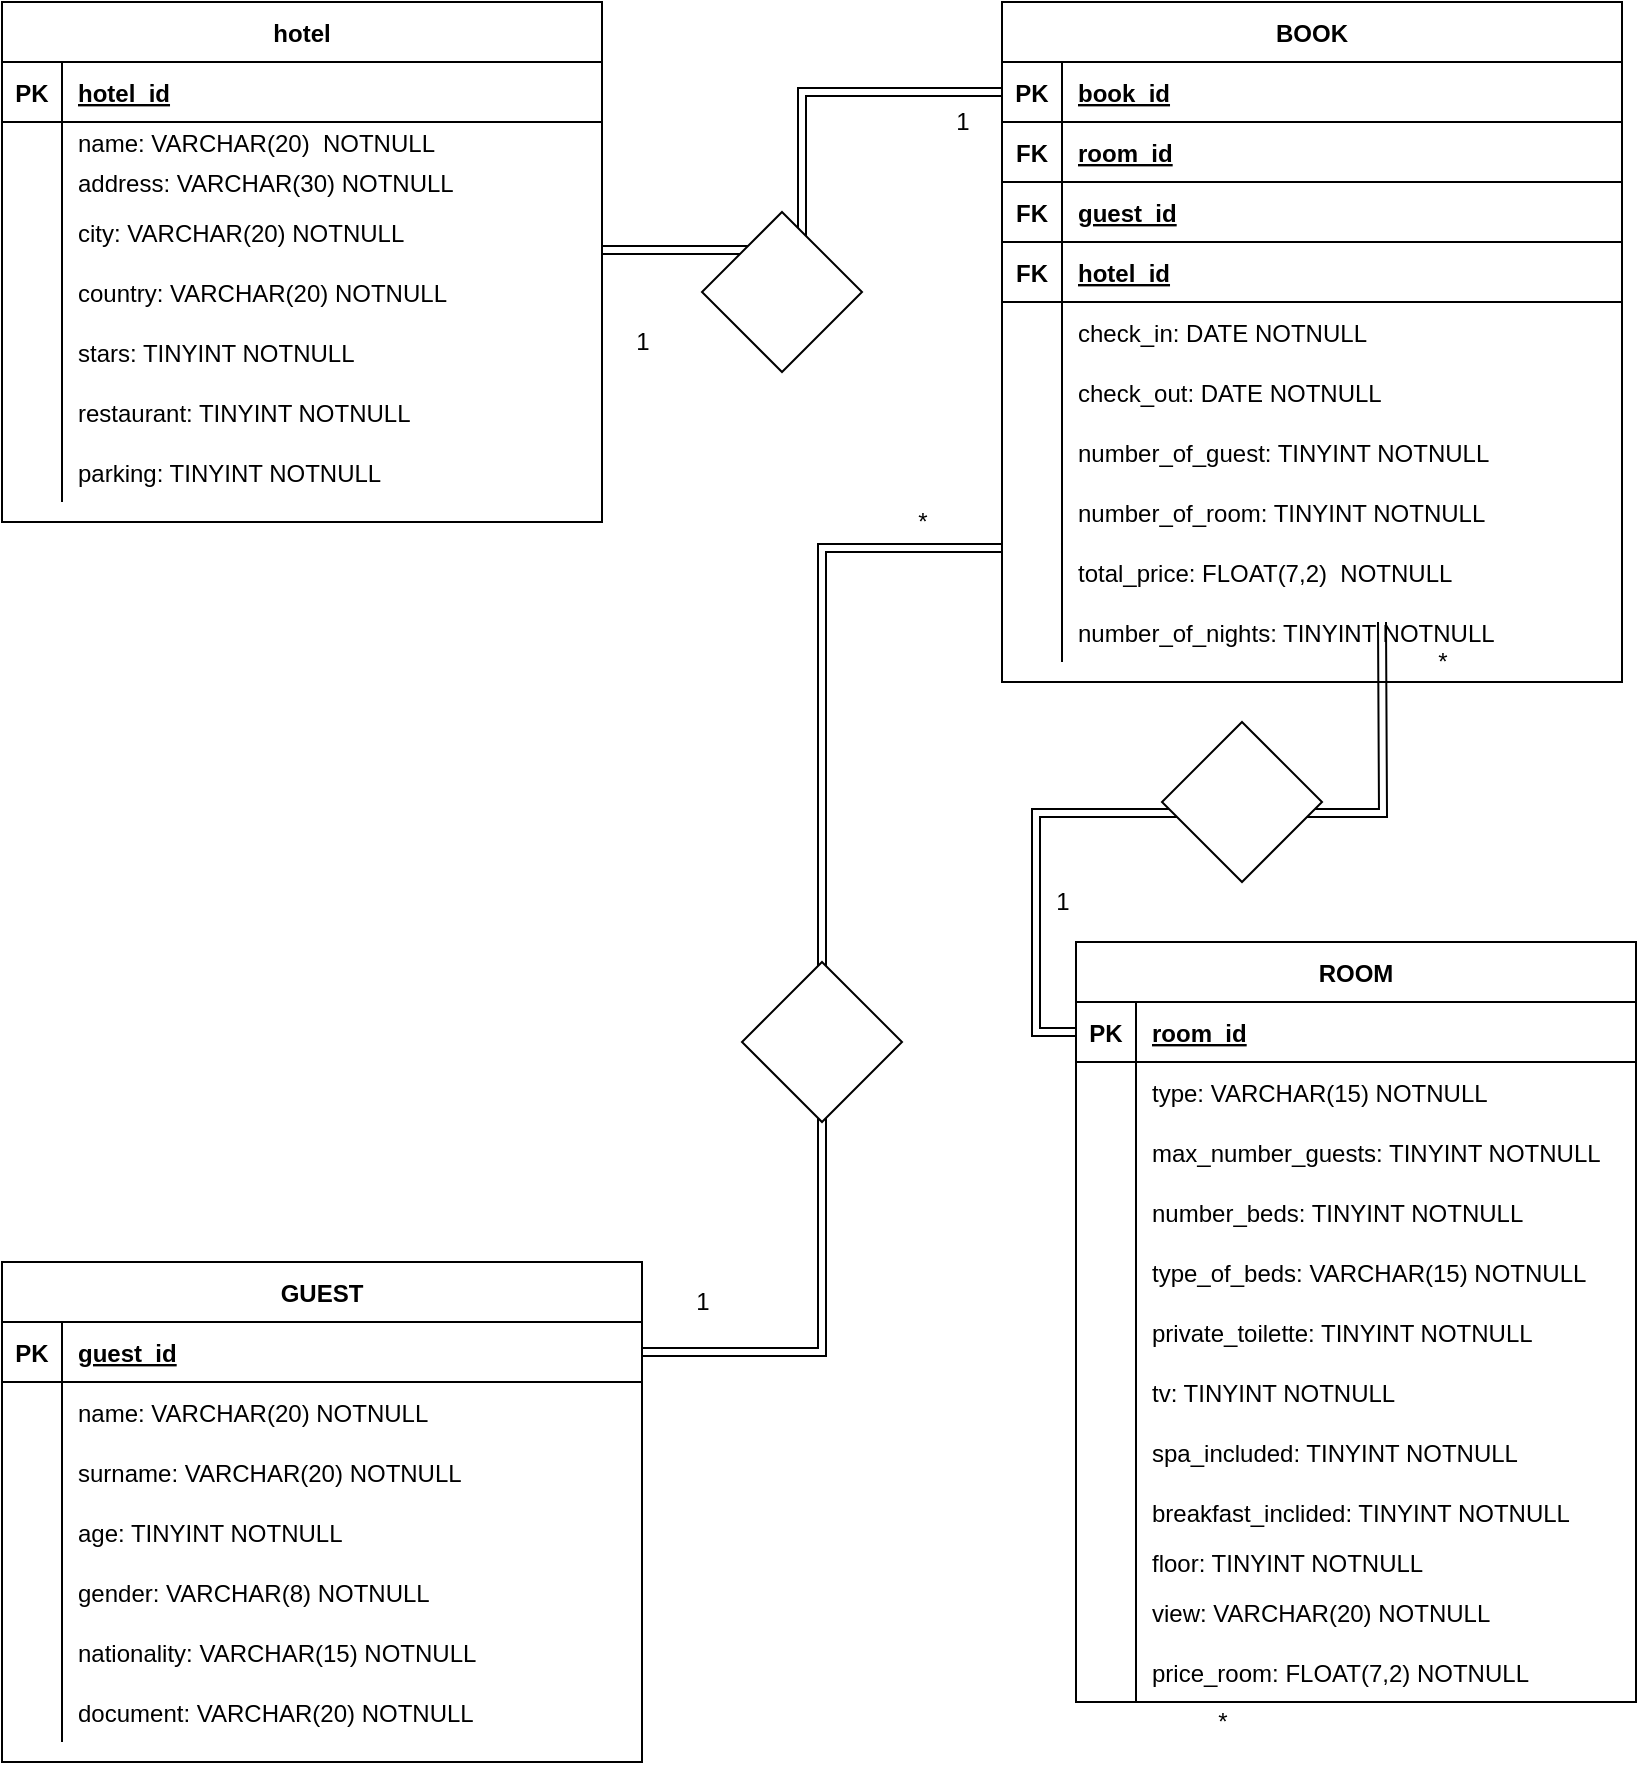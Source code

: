 <mxfile version="13.7.9" type="device"><diagram id="77kYPf1-dh3vHaGzt3vA" name="Page-1"><mxGraphModel dx="1422" dy="705" grid="1" gridSize="10" guides="1" tooltips="1" connect="1" arrows="1" fold="1" page="1" pageScale="1" pageWidth="827" pageHeight="1169" math="0" shadow="0"><root><mxCell id="0"/><mxCell id="1" parent="0"/><mxCell id="IR0iTB-kBjnXavkZwvje-1" value="hotel" style="shape=table;startSize=30;container=1;collapsible=1;childLayout=tableLayout;fixedRows=1;rowLines=0;fontStyle=1;align=center;resizeLast=1;" vertex="1" parent="1"><mxGeometry x="10" y="10" width="300" height="260" as="geometry"/></mxCell><mxCell id="IR0iTB-kBjnXavkZwvje-2" value="" style="shape=partialRectangle;collapsible=0;dropTarget=0;pointerEvents=0;fillColor=none;top=0;left=0;bottom=1;right=0;points=[[0,0.5],[1,0.5]];portConstraint=eastwest;" vertex="1" parent="IR0iTB-kBjnXavkZwvje-1"><mxGeometry y="30" width="300" height="30" as="geometry"/></mxCell><mxCell id="IR0iTB-kBjnXavkZwvje-3" value="PK" style="shape=partialRectangle;connectable=0;fillColor=none;top=0;left=0;bottom=0;right=0;fontStyle=1;overflow=hidden;" vertex="1" parent="IR0iTB-kBjnXavkZwvje-2"><mxGeometry width="30" height="30" as="geometry"/></mxCell><mxCell id="IR0iTB-kBjnXavkZwvje-4" value="hotel_id" style="shape=partialRectangle;connectable=0;fillColor=none;top=0;left=0;bottom=0;right=0;align=left;spacingLeft=6;fontStyle=5;overflow=hidden;" vertex="1" parent="IR0iTB-kBjnXavkZwvje-2"><mxGeometry x="30" width="270" height="30" as="geometry"/></mxCell><mxCell id="IR0iTB-kBjnXavkZwvje-5" value="" style="shape=partialRectangle;collapsible=0;dropTarget=0;pointerEvents=0;fillColor=none;top=0;left=0;bottom=0;right=0;points=[[0,0.5],[1,0.5]];portConstraint=eastwest;" vertex="1" parent="IR0iTB-kBjnXavkZwvje-1"><mxGeometry y="60" width="300" height="20" as="geometry"/></mxCell><mxCell id="IR0iTB-kBjnXavkZwvje-6" value="" style="shape=partialRectangle;connectable=0;fillColor=none;top=0;left=0;bottom=0;right=0;editable=1;overflow=hidden;" vertex="1" parent="IR0iTB-kBjnXavkZwvje-5"><mxGeometry width="30" height="20" as="geometry"/></mxCell><mxCell id="IR0iTB-kBjnXavkZwvje-7" value="name: VARCHAR(20)  NOTNULL" style="shape=partialRectangle;connectable=0;fillColor=none;top=0;left=0;bottom=0;right=0;align=left;spacingLeft=6;overflow=hidden;" vertex="1" parent="IR0iTB-kBjnXavkZwvje-5"><mxGeometry x="30" width="270" height="20" as="geometry"/></mxCell><mxCell id="IR0iTB-kBjnXavkZwvje-8" value="" style="shape=partialRectangle;collapsible=0;dropTarget=0;pointerEvents=0;fillColor=none;top=0;left=0;bottom=0;right=0;points=[[0,0.5],[1,0.5]];portConstraint=eastwest;" vertex="1" parent="IR0iTB-kBjnXavkZwvje-1"><mxGeometry y="80" width="300" height="20" as="geometry"/></mxCell><mxCell id="IR0iTB-kBjnXavkZwvje-9" value="" style="shape=partialRectangle;connectable=0;fillColor=none;top=0;left=0;bottom=0;right=0;editable=1;overflow=hidden;" vertex="1" parent="IR0iTB-kBjnXavkZwvje-8"><mxGeometry width="30" height="20" as="geometry"/></mxCell><mxCell id="IR0iTB-kBjnXavkZwvje-10" value="address: VARCHAR(30) NOTNULL" style="shape=partialRectangle;connectable=0;fillColor=none;top=0;left=0;bottom=0;right=0;align=left;spacingLeft=6;overflow=hidden;" vertex="1" parent="IR0iTB-kBjnXavkZwvje-8"><mxGeometry x="30" width="270" height="20" as="geometry"/></mxCell><mxCell id="IR0iTB-kBjnXavkZwvje-11" value="" style="shape=partialRectangle;collapsible=0;dropTarget=0;pointerEvents=0;fillColor=none;top=0;left=0;bottom=0;right=0;points=[[0,0.5],[1,0.5]];portConstraint=eastwest;" vertex="1" parent="IR0iTB-kBjnXavkZwvje-1"><mxGeometry y="100" width="300" height="30" as="geometry"/></mxCell><mxCell id="IR0iTB-kBjnXavkZwvje-12" value="" style="shape=partialRectangle;connectable=0;fillColor=none;top=0;left=0;bottom=0;right=0;editable=1;overflow=hidden;" vertex="1" parent="IR0iTB-kBjnXavkZwvje-11"><mxGeometry width="30" height="30" as="geometry"/></mxCell><mxCell id="IR0iTB-kBjnXavkZwvje-13" value="city: VARCHAR(20) NOTNULL" style="shape=partialRectangle;connectable=0;fillColor=none;top=0;left=0;bottom=0;right=0;align=left;spacingLeft=6;overflow=hidden;" vertex="1" parent="IR0iTB-kBjnXavkZwvje-11"><mxGeometry x="30" width="270" height="30" as="geometry"/></mxCell><mxCell id="IR0iTB-kBjnXavkZwvje-14" value="" style="shape=partialRectangle;collapsible=0;dropTarget=0;pointerEvents=0;fillColor=none;top=0;left=0;bottom=0;right=0;points=[[0,0.5],[1,0.5]];portConstraint=eastwest;" vertex="1" parent="IR0iTB-kBjnXavkZwvje-1"><mxGeometry y="130" width="300" height="30" as="geometry"/></mxCell><mxCell id="IR0iTB-kBjnXavkZwvje-15" value="" style="shape=partialRectangle;connectable=0;fillColor=none;top=0;left=0;bottom=0;right=0;editable=1;overflow=hidden;" vertex="1" parent="IR0iTB-kBjnXavkZwvje-14"><mxGeometry width="30" height="30" as="geometry"/></mxCell><mxCell id="IR0iTB-kBjnXavkZwvje-16" value="country: VARCHAR(20) NOTNULL" style="shape=partialRectangle;connectable=0;fillColor=none;top=0;left=0;bottom=0;right=0;align=left;spacingLeft=6;overflow=hidden;" vertex="1" parent="IR0iTB-kBjnXavkZwvje-14"><mxGeometry x="30" width="270" height="30" as="geometry"/></mxCell><mxCell id="IR0iTB-kBjnXavkZwvje-20" value="" style="shape=partialRectangle;collapsible=0;dropTarget=0;pointerEvents=0;fillColor=none;top=0;left=0;bottom=0;right=0;points=[[0,0.5],[1,0.5]];portConstraint=eastwest;" vertex="1" parent="IR0iTB-kBjnXavkZwvje-1"><mxGeometry y="160" width="300" height="30" as="geometry"/></mxCell><mxCell id="IR0iTB-kBjnXavkZwvje-21" value="" style="shape=partialRectangle;connectable=0;fillColor=none;top=0;left=0;bottom=0;right=0;editable=1;overflow=hidden;" vertex="1" parent="IR0iTB-kBjnXavkZwvje-20"><mxGeometry width="30" height="30" as="geometry"/></mxCell><mxCell id="IR0iTB-kBjnXavkZwvje-22" value="stars: TINYINT NOTNULL" style="shape=partialRectangle;connectable=0;fillColor=none;top=0;left=0;bottom=0;right=0;align=left;spacingLeft=6;overflow=hidden;" vertex="1" parent="IR0iTB-kBjnXavkZwvje-20"><mxGeometry x="30" width="270" height="30" as="geometry"/></mxCell><mxCell id="IR0iTB-kBjnXavkZwvje-101" value="" style="shape=partialRectangle;collapsible=0;dropTarget=0;pointerEvents=0;fillColor=none;top=0;left=0;bottom=0;right=0;points=[[0,0.5],[1,0.5]];portConstraint=eastwest;" vertex="1" parent="IR0iTB-kBjnXavkZwvje-1"><mxGeometry y="190" width="300" height="30" as="geometry"/></mxCell><mxCell id="IR0iTB-kBjnXavkZwvje-102" value="" style="shape=partialRectangle;connectable=0;fillColor=none;top=0;left=0;bottom=0;right=0;editable=1;overflow=hidden;" vertex="1" parent="IR0iTB-kBjnXavkZwvje-101"><mxGeometry width="30" height="30" as="geometry"/></mxCell><mxCell id="IR0iTB-kBjnXavkZwvje-103" value="restaurant: TINYINT NOTNULL" style="shape=partialRectangle;connectable=0;fillColor=none;top=0;left=0;bottom=0;right=0;align=left;spacingLeft=6;overflow=hidden;" vertex="1" parent="IR0iTB-kBjnXavkZwvje-101"><mxGeometry x="30" width="270" height="30" as="geometry"/></mxCell><mxCell id="IR0iTB-kBjnXavkZwvje-104" value="" style="shape=partialRectangle;collapsible=0;dropTarget=0;pointerEvents=0;fillColor=none;top=0;left=0;bottom=0;right=0;points=[[0,0.5],[1,0.5]];portConstraint=eastwest;" vertex="1" parent="IR0iTB-kBjnXavkZwvje-1"><mxGeometry y="220" width="300" height="30" as="geometry"/></mxCell><mxCell id="IR0iTB-kBjnXavkZwvje-105" value="" style="shape=partialRectangle;connectable=0;fillColor=none;top=0;left=0;bottom=0;right=0;editable=1;overflow=hidden;" vertex="1" parent="IR0iTB-kBjnXavkZwvje-104"><mxGeometry width="30" height="30" as="geometry"/></mxCell><mxCell id="IR0iTB-kBjnXavkZwvje-106" value="parking: TINYINT NOTNULL" style="shape=partialRectangle;connectable=0;fillColor=none;top=0;left=0;bottom=0;right=0;align=left;spacingLeft=6;overflow=hidden;" vertex="1" parent="IR0iTB-kBjnXavkZwvje-104"><mxGeometry x="30" width="270" height="30" as="geometry"/></mxCell><mxCell id="IR0iTB-kBjnXavkZwvje-23" value="BOOK" style="shape=table;startSize=30;container=1;collapsible=1;childLayout=tableLayout;fixedRows=1;rowLines=0;fontStyle=1;align=center;resizeLast=1;" vertex="1" parent="1"><mxGeometry x="510" y="10" width="310" height="340" as="geometry"/></mxCell><mxCell id="IR0iTB-kBjnXavkZwvje-24" value="" style="shape=partialRectangle;collapsible=0;dropTarget=0;pointerEvents=0;fillColor=none;top=0;left=0;bottom=1;right=0;points=[[0,0.5],[1,0.5]];portConstraint=eastwest;" vertex="1" parent="IR0iTB-kBjnXavkZwvje-23"><mxGeometry y="30" width="310" height="30" as="geometry"/></mxCell><mxCell id="IR0iTB-kBjnXavkZwvje-25" value="PK" style="shape=partialRectangle;connectable=0;fillColor=none;top=0;left=0;bottom=0;right=0;fontStyle=1;overflow=hidden;" vertex="1" parent="IR0iTB-kBjnXavkZwvje-24"><mxGeometry width="30" height="30" as="geometry"/></mxCell><mxCell id="IR0iTB-kBjnXavkZwvje-26" value="book_id" style="shape=partialRectangle;connectable=0;fillColor=none;top=0;left=0;bottom=0;right=0;align=left;spacingLeft=6;fontStyle=5;overflow=hidden;" vertex="1" parent="IR0iTB-kBjnXavkZwvje-24"><mxGeometry x="30" width="280" height="30" as="geometry"/></mxCell><mxCell id="IR0iTB-kBjnXavkZwvje-206" value="" style="shape=partialRectangle;collapsible=0;dropTarget=0;pointerEvents=0;fillColor=none;top=0;left=0;bottom=1;right=0;points=[[0,0.5],[1,0.5]];portConstraint=eastwest;" vertex="1" parent="IR0iTB-kBjnXavkZwvje-23"><mxGeometry y="60" width="310" height="30" as="geometry"/></mxCell><mxCell id="IR0iTB-kBjnXavkZwvje-207" value="FK" style="shape=partialRectangle;connectable=0;fillColor=none;top=0;left=0;bottom=0;right=0;fontStyle=1;overflow=hidden;" vertex="1" parent="IR0iTB-kBjnXavkZwvje-206"><mxGeometry width="30" height="30" as="geometry"/></mxCell><mxCell id="IR0iTB-kBjnXavkZwvje-208" value="room_id" style="shape=partialRectangle;connectable=0;fillColor=none;top=0;left=0;bottom=0;right=0;align=left;spacingLeft=6;fontStyle=5;overflow=hidden;" vertex="1" parent="IR0iTB-kBjnXavkZwvje-206"><mxGeometry x="30" width="280" height="30" as="geometry"/></mxCell><mxCell id="IR0iTB-kBjnXavkZwvje-215" value="" style="shape=partialRectangle;collapsible=0;dropTarget=0;pointerEvents=0;fillColor=none;top=0;left=0;bottom=1;right=0;points=[[0,0.5],[1,0.5]];portConstraint=eastwest;" vertex="1" parent="IR0iTB-kBjnXavkZwvje-23"><mxGeometry y="90" width="310" height="30" as="geometry"/></mxCell><mxCell id="IR0iTB-kBjnXavkZwvje-216" value="FK" style="shape=partialRectangle;connectable=0;fillColor=none;top=0;left=0;bottom=0;right=0;fontStyle=1;overflow=hidden;" vertex="1" parent="IR0iTB-kBjnXavkZwvje-215"><mxGeometry width="30" height="30" as="geometry"/></mxCell><mxCell id="IR0iTB-kBjnXavkZwvje-217" value="guest_id" style="shape=partialRectangle;connectable=0;fillColor=none;top=0;left=0;bottom=0;right=0;align=left;spacingLeft=6;fontStyle=5;overflow=hidden;" vertex="1" parent="IR0iTB-kBjnXavkZwvje-215"><mxGeometry x="30" width="280" height="30" as="geometry"/></mxCell><mxCell id="IR0iTB-kBjnXavkZwvje-278" value="" style="shape=partialRectangle;collapsible=0;dropTarget=0;pointerEvents=0;fillColor=none;top=0;left=0;bottom=1;right=0;points=[[0,0.5],[1,0.5]];portConstraint=eastwest;" vertex="1" parent="IR0iTB-kBjnXavkZwvje-23"><mxGeometry y="120" width="310" height="30" as="geometry"/></mxCell><mxCell id="IR0iTB-kBjnXavkZwvje-279" value="FK" style="shape=partialRectangle;connectable=0;fillColor=none;top=0;left=0;bottom=0;right=0;fontStyle=1;overflow=hidden;" vertex="1" parent="IR0iTB-kBjnXavkZwvje-278"><mxGeometry width="30" height="30" as="geometry"/></mxCell><mxCell id="IR0iTB-kBjnXavkZwvje-280" value="hotel_id" style="shape=partialRectangle;connectable=0;fillColor=none;top=0;left=0;bottom=0;right=0;align=left;spacingLeft=6;fontStyle=5;overflow=hidden;" vertex="1" parent="IR0iTB-kBjnXavkZwvje-278"><mxGeometry x="30" width="280" height="30" as="geometry"/></mxCell><mxCell id="IR0iTB-kBjnXavkZwvje-27" value="" style="shape=partialRectangle;collapsible=0;dropTarget=0;pointerEvents=0;fillColor=none;top=0;left=0;bottom=0;right=0;points=[[0,0.5],[1,0.5]];portConstraint=eastwest;" vertex="1" parent="IR0iTB-kBjnXavkZwvje-23"><mxGeometry y="150" width="310" height="30" as="geometry"/></mxCell><mxCell id="IR0iTB-kBjnXavkZwvje-28" value="" style="shape=partialRectangle;connectable=0;fillColor=none;top=0;left=0;bottom=0;right=0;editable=1;overflow=hidden;" vertex="1" parent="IR0iTB-kBjnXavkZwvje-27"><mxGeometry width="30" height="30" as="geometry"/></mxCell><mxCell id="IR0iTB-kBjnXavkZwvje-29" value="check_in: DATE NOTNULL" style="shape=partialRectangle;connectable=0;fillColor=none;top=0;left=0;bottom=0;right=0;align=left;spacingLeft=6;overflow=hidden;" vertex="1" parent="IR0iTB-kBjnXavkZwvje-27"><mxGeometry x="30" width="280" height="30" as="geometry"/></mxCell><mxCell id="IR0iTB-kBjnXavkZwvje-30" value="" style="shape=partialRectangle;collapsible=0;dropTarget=0;pointerEvents=0;fillColor=none;top=0;left=0;bottom=0;right=0;points=[[0,0.5],[1,0.5]];portConstraint=eastwest;" vertex="1" parent="IR0iTB-kBjnXavkZwvje-23"><mxGeometry y="180" width="310" height="30" as="geometry"/></mxCell><mxCell id="IR0iTB-kBjnXavkZwvje-31" value="" style="shape=partialRectangle;connectable=0;fillColor=none;top=0;left=0;bottom=0;right=0;editable=1;overflow=hidden;" vertex="1" parent="IR0iTB-kBjnXavkZwvje-30"><mxGeometry width="30" height="30" as="geometry"/></mxCell><mxCell id="IR0iTB-kBjnXavkZwvje-32" value="check_out: DATE NOTNULL" style="shape=partialRectangle;connectable=0;fillColor=none;top=0;left=0;bottom=0;right=0;align=left;spacingLeft=6;overflow=hidden;" vertex="1" parent="IR0iTB-kBjnXavkZwvje-30"><mxGeometry x="30" width="280" height="30" as="geometry"/></mxCell><mxCell id="IR0iTB-kBjnXavkZwvje-33" value="" style="shape=partialRectangle;collapsible=0;dropTarget=0;pointerEvents=0;fillColor=none;top=0;left=0;bottom=0;right=0;points=[[0,0.5],[1,0.5]];portConstraint=eastwest;" vertex="1" parent="IR0iTB-kBjnXavkZwvje-23"><mxGeometry y="210" width="310" height="30" as="geometry"/></mxCell><mxCell id="IR0iTB-kBjnXavkZwvje-34" value="" style="shape=partialRectangle;connectable=0;fillColor=none;top=0;left=0;bottom=0;right=0;editable=1;overflow=hidden;" vertex="1" parent="IR0iTB-kBjnXavkZwvje-33"><mxGeometry width="30" height="30" as="geometry"/></mxCell><mxCell id="IR0iTB-kBjnXavkZwvje-35" value="number_of_guest: TINYINT NOTNULL" style="shape=partialRectangle;connectable=0;fillColor=none;top=0;left=0;bottom=0;right=0;align=left;spacingLeft=6;overflow=hidden;" vertex="1" parent="IR0iTB-kBjnXavkZwvje-33"><mxGeometry x="30" width="280" height="30" as="geometry"/></mxCell><mxCell id="IR0iTB-kBjnXavkZwvje-58" value="" style="shape=partialRectangle;collapsible=0;dropTarget=0;pointerEvents=0;fillColor=none;top=0;left=0;bottom=0;right=0;points=[[0,0.5],[1,0.5]];portConstraint=eastwest;" vertex="1" parent="IR0iTB-kBjnXavkZwvje-23"><mxGeometry y="240" width="310" height="30" as="geometry"/></mxCell><mxCell id="IR0iTB-kBjnXavkZwvje-59" value="" style="shape=partialRectangle;connectable=0;fillColor=none;top=0;left=0;bottom=0;right=0;editable=1;overflow=hidden;" vertex="1" parent="IR0iTB-kBjnXavkZwvje-58"><mxGeometry width="30" height="30" as="geometry"/></mxCell><mxCell id="IR0iTB-kBjnXavkZwvje-60" value="number_of_room: TINYINT NOTNULL" style="shape=partialRectangle;connectable=0;fillColor=none;top=0;left=0;bottom=0;right=0;align=left;spacingLeft=6;overflow=hidden;" vertex="1" parent="IR0iTB-kBjnXavkZwvje-58"><mxGeometry x="30" width="280" height="30" as="geometry"/></mxCell><mxCell id="IR0iTB-kBjnXavkZwvje-61" value="" style="shape=partialRectangle;collapsible=0;dropTarget=0;pointerEvents=0;fillColor=none;top=0;left=0;bottom=0;right=0;points=[[0,0.5],[1,0.5]];portConstraint=eastwest;" vertex="1" parent="IR0iTB-kBjnXavkZwvje-23"><mxGeometry y="270" width="310" height="30" as="geometry"/></mxCell><mxCell id="IR0iTB-kBjnXavkZwvje-62" value="" style="shape=partialRectangle;connectable=0;fillColor=none;top=0;left=0;bottom=0;right=0;editable=1;overflow=hidden;" vertex="1" parent="IR0iTB-kBjnXavkZwvje-61"><mxGeometry width="30" height="30" as="geometry"/></mxCell><mxCell id="IR0iTB-kBjnXavkZwvje-63" value="total_price: FLOAT(7,2)  NOTNULL" style="shape=partialRectangle;connectable=0;fillColor=none;top=0;left=0;bottom=0;right=0;align=left;spacingLeft=6;overflow=hidden;" vertex="1" parent="IR0iTB-kBjnXavkZwvje-61"><mxGeometry x="30" width="280" height="30" as="geometry"/></mxCell><mxCell id="IR0iTB-kBjnXavkZwvje-64" value="" style="shape=partialRectangle;collapsible=0;dropTarget=0;pointerEvents=0;fillColor=none;top=0;left=0;bottom=0;right=0;points=[[0,0.5],[1,0.5]];portConstraint=eastwest;" vertex="1" parent="IR0iTB-kBjnXavkZwvje-23"><mxGeometry y="300" width="310" height="30" as="geometry"/></mxCell><mxCell id="IR0iTB-kBjnXavkZwvje-65" value="" style="shape=partialRectangle;connectable=0;fillColor=none;top=0;left=0;bottom=0;right=0;editable=1;overflow=hidden;" vertex="1" parent="IR0iTB-kBjnXavkZwvje-64"><mxGeometry width="30" height="30" as="geometry"/></mxCell><mxCell id="IR0iTB-kBjnXavkZwvje-66" value="number_of_nights: TINYINT NOTNULL" style="shape=partialRectangle;connectable=0;fillColor=none;top=0;left=0;bottom=0;right=0;align=left;spacingLeft=6;overflow=hidden;" vertex="1" parent="IR0iTB-kBjnXavkZwvje-64"><mxGeometry x="30" width="280" height="30" as="geometry"/></mxCell><mxCell id="IR0iTB-kBjnXavkZwvje-214" value="*" style="text;html=1;align=center;verticalAlign=middle;resizable=0;points=[];autosize=1;" vertex="1" parent="1"><mxGeometry x="610" y="860" width="20" height="20" as="geometry"/></mxCell><mxCell id="IR0iTB-kBjnXavkZwvje-67" value="ROOM" style="shape=table;startSize=30;container=1;collapsible=1;childLayout=tableLayout;fixedRows=1;rowLines=0;fontStyle=1;align=center;resizeLast=1;" vertex="1" parent="1"><mxGeometry x="547" y="480" width="280" height="380" as="geometry"/></mxCell><mxCell id="IR0iTB-kBjnXavkZwvje-68" value="" style="shape=partialRectangle;collapsible=0;dropTarget=0;pointerEvents=0;fillColor=none;top=0;left=0;bottom=1;right=0;points=[[0,0.5],[1,0.5]];portConstraint=eastwest;" vertex="1" parent="IR0iTB-kBjnXavkZwvje-67"><mxGeometry y="30" width="280" height="30" as="geometry"/></mxCell><mxCell id="IR0iTB-kBjnXavkZwvje-69" value="PK" style="shape=partialRectangle;connectable=0;fillColor=none;top=0;left=0;bottom=0;right=0;fontStyle=1;overflow=hidden;" vertex="1" parent="IR0iTB-kBjnXavkZwvje-68"><mxGeometry width="30" height="30" as="geometry"/></mxCell><mxCell id="IR0iTB-kBjnXavkZwvje-70" value="room_id" style="shape=partialRectangle;connectable=0;fillColor=none;top=0;left=0;bottom=0;right=0;align=left;spacingLeft=6;fontStyle=5;overflow=hidden;" vertex="1" parent="IR0iTB-kBjnXavkZwvje-68"><mxGeometry x="30" width="250" height="30" as="geometry"/></mxCell><mxCell id="IR0iTB-kBjnXavkZwvje-71" value="" style="shape=partialRectangle;collapsible=0;dropTarget=0;pointerEvents=0;fillColor=none;top=0;left=0;bottom=0;right=0;points=[[0,0.5],[1,0.5]];portConstraint=eastwest;" vertex="1" parent="IR0iTB-kBjnXavkZwvje-67"><mxGeometry y="60" width="280" height="30" as="geometry"/></mxCell><mxCell id="IR0iTB-kBjnXavkZwvje-72" value="" style="shape=partialRectangle;connectable=0;fillColor=none;top=0;left=0;bottom=0;right=0;editable=1;overflow=hidden;" vertex="1" parent="IR0iTB-kBjnXavkZwvje-71"><mxGeometry width="30" height="30" as="geometry"/></mxCell><mxCell id="IR0iTB-kBjnXavkZwvje-73" value="type: VARCHAR(15) NOTNULL" style="shape=partialRectangle;connectable=0;fillColor=none;top=0;left=0;bottom=0;right=0;align=left;spacingLeft=6;overflow=hidden;" vertex="1" parent="IR0iTB-kBjnXavkZwvje-71"><mxGeometry x="30" width="250" height="30" as="geometry"/></mxCell><mxCell id="IR0iTB-kBjnXavkZwvje-74" value="" style="shape=partialRectangle;collapsible=0;dropTarget=0;pointerEvents=0;fillColor=none;top=0;left=0;bottom=0;right=0;points=[[0,0.5],[1,0.5]];portConstraint=eastwest;" vertex="1" parent="IR0iTB-kBjnXavkZwvje-67"><mxGeometry y="90" width="280" height="30" as="geometry"/></mxCell><mxCell id="IR0iTB-kBjnXavkZwvje-75" value="" style="shape=partialRectangle;connectable=0;fillColor=none;top=0;left=0;bottom=0;right=0;editable=1;overflow=hidden;" vertex="1" parent="IR0iTB-kBjnXavkZwvje-74"><mxGeometry width="30" height="30" as="geometry"/></mxCell><mxCell id="IR0iTB-kBjnXavkZwvje-76" value="max_number_guests: TINYINT NOTNULL" style="shape=partialRectangle;connectable=0;fillColor=none;top=0;left=0;bottom=0;right=0;align=left;spacingLeft=6;overflow=hidden;" vertex="1" parent="IR0iTB-kBjnXavkZwvje-74"><mxGeometry x="30" width="250" height="30" as="geometry"/></mxCell><mxCell id="IR0iTB-kBjnXavkZwvje-77" value="" style="shape=partialRectangle;collapsible=0;dropTarget=0;pointerEvents=0;fillColor=none;top=0;left=0;bottom=0;right=0;points=[[0,0.5],[1,0.5]];portConstraint=eastwest;" vertex="1" parent="IR0iTB-kBjnXavkZwvje-67"><mxGeometry y="120" width="280" height="30" as="geometry"/></mxCell><mxCell id="IR0iTB-kBjnXavkZwvje-78" value="" style="shape=partialRectangle;connectable=0;fillColor=none;top=0;left=0;bottom=0;right=0;editable=1;overflow=hidden;" vertex="1" parent="IR0iTB-kBjnXavkZwvje-77"><mxGeometry width="30" height="30" as="geometry"/></mxCell><mxCell id="IR0iTB-kBjnXavkZwvje-79" value="number_beds: TINYINT NOTNULL" style="shape=partialRectangle;connectable=0;fillColor=none;top=0;left=0;bottom=0;right=0;align=left;spacingLeft=6;overflow=hidden;" vertex="1" parent="IR0iTB-kBjnXavkZwvje-77"><mxGeometry x="30" width="250" height="30" as="geometry"/></mxCell><mxCell id="IR0iTB-kBjnXavkZwvje-80" value="" style="shape=partialRectangle;collapsible=0;dropTarget=0;pointerEvents=0;fillColor=none;top=0;left=0;bottom=0;right=0;points=[[0,0.5],[1,0.5]];portConstraint=eastwest;" vertex="1" parent="IR0iTB-kBjnXavkZwvje-67"><mxGeometry y="150" width="280" height="30" as="geometry"/></mxCell><mxCell id="IR0iTB-kBjnXavkZwvje-81" value="" style="shape=partialRectangle;connectable=0;fillColor=none;top=0;left=0;bottom=0;right=0;editable=1;overflow=hidden;" vertex="1" parent="IR0iTB-kBjnXavkZwvje-80"><mxGeometry width="30" height="30" as="geometry"/></mxCell><mxCell id="IR0iTB-kBjnXavkZwvje-82" value="type_of_beds: VARCHAR(15) NOTNULL" style="shape=partialRectangle;connectable=0;fillColor=none;top=0;left=0;bottom=0;right=0;align=left;spacingLeft=6;overflow=hidden;" vertex="1" parent="IR0iTB-kBjnXavkZwvje-80"><mxGeometry x="30" width="250" height="30" as="geometry"/></mxCell><mxCell id="IR0iTB-kBjnXavkZwvje-83" value="" style="shape=partialRectangle;collapsible=0;dropTarget=0;pointerEvents=0;fillColor=none;top=0;left=0;bottom=0;right=0;points=[[0,0.5],[1,0.5]];portConstraint=eastwest;" vertex="1" parent="IR0iTB-kBjnXavkZwvje-67"><mxGeometry y="180" width="280" height="30" as="geometry"/></mxCell><mxCell id="IR0iTB-kBjnXavkZwvje-84" value="" style="shape=partialRectangle;connectable=0;fillColor=none;top=0;left=0;bottom=0;right=0;editable=1;overflow=hidden;" vertex="1" parent="IR0iTB-kBjnXavkZwvje-83"><mxGeometry width="30" height="30" as="geometry"/></mxCell><mxCell id="IR0iTB-kBjnXavkZwvje-85" value="private_toilette: TINYINT NOTNULL" style="shape=partialRectangle;connectable=0;fillColor=none;top=0;left=0;bottom=0;right=0;align=left;spacingLeft=6;overflow=hidden;" vertex="1" parent="IR0iTB-kBjnXavkZwvje-83"><mxGeometry x="30" width="250" height="30" as="geometry"/></mxCell><mxCell id="IR0iTB-kBjnXavkZwvje-86" value="" style="shape=partialRectangle;collapsible=0;dropTarget=0;pointerEvents=0;fillColor=none;top=0;left=0;bottom=0;right=0;points=[[0,0.5],[1,0.5]];portConstraint=eastwest;" vertex="1" parent="IR0iTB-kBjnXavkZwvje-67"><mxGeometry y="210" width="280" height="30" as="geometry"/></mxCell><mxCell id="IR0iTB-kBjnXavkZwvje-87" value="" style="shape=partialRectangle;connectable=0;fillColor=none;top=0;left=0;bottom=0;right=0;editable=1;overflow=hidden;" vertex="1" parent="IR0iTB-kBjnXavkZwvje-86"><mxGeometry width="30" height="30" as="geometry"/></mxCell><mxCell id="IR0iTB-kBjnXavkZwvje-88" value="tv: TINYINT NOTNULL" style="shape=partialRectangle;connectable=0;fillColor=none;top=0;left=0;bottom=0;right=0;align=left;spacingLeft=6;overflow=hidden;" vertex="1" parent="IR0iTB-kBjnXavkZwvje-86"><mxGeometry x="30" width="250" height="30" as="geometry"/></mxCell><mxCell id="IR0iTB-kBjnXavkZwvje-89" value="" style="shape=partialRectangle;collapsible=0;dropTarget=0;pointerEvents=0;fillColor=none;top=0;left=0;bottom=0;right=0;points=[[0,0.5],[1,0.5]];portConstraint=eastwest;" vertex="1" parent="IR0iTB-kBjnXavkZwvje-67"><mxGeometry y="240" width="280" height="30" as="geometry"/></mxCell><mxCell id="IR0iTB-kBjnXavkZwvje-90" value="" style="shape=partialRectangle;connectable=0;fillColor=none;top=0;left=0;bottom=0;right=0;editable=1;overflow=hidden;" vertex="1" parent="IR0iTB-kBjnXavkZwvje-89"><mxGeometry width="30" height="30" as="geometry"/></mxCell><mxCell id="IR0iTB-kBjnXavkZwvje-91" value="spa_included: TINYINT NOTNULL" style="shape=partialRectangle;connectable=0;fillColor=none;top=0;left=0;bottom=0;right=0;align=left;spacingLeft=6;overflow=hidden;" vertex="1" parent="IR0iTB-kBjnXavkZwvje-89"><mxGeometry x="30" width="250" height="30" as="geometry"/></mxCell><mxCell id="IR0iTB-kBjnXavkZwvje-92" value="" style="shape=partialRectangle;collapsible=0;dropTarget=0;pointerEvents=0;fillColor=none;top=0;left=0;bottom=0;right=0;points=[[0,0.5],[1,0.5]];portConstraint=eastwest;" vertex="1" parent="IR0iTB-kBjnXavkZwvje-67"><mxGeometry y="270" width="280" height="30" as="geometry"/></mxCell><mxCell id="IR0iTB-kBjnXavkZwvje-93" value="" style="shape=partialRectangle;connectable=0;fillColor=none;top=0;left=0;bottom=0;right=0;editable=1;overflow=hidden;" vertex="1" parent="IR0iTB-kBjnXavkZwvje-92"><mxGeometry width="30" height="30" as="geometry"/></mxCell><mxCell id="IR0iTB-kBjnXavkZwvje-94" value="breakfast_inclided: TINYINT NOTNULL" style="shape=partialRectangle;connectable=0;fillColor=none;top=0;left=0;bottom=0;right=0;align=left;spacingLeft=6;overflow=hidden;" vertex="1" parent="IR0iTB-kBjnXavkZwvje-92"><mxGeometry x="30" width="250" height="30" as="geometry"/></mxCell><mxCell id="IR0iTB-kBjnXavkZwvje-95" value="" style="shape=partialRectangle;collapsible=0;dropTarget=0;pointerEvents=0;fillColor=none;top=0;left=0;bottom=0;right=0;points=[[0,0.5],[1,0.5]];portConstraint=eastwest;" vertex="1" parent="IR0iTB-kBjnXavkZwvje-67"><mxGeometry y="300" width="280" height="20" as="geometry"/></mxCell><mxCell id="IR0iTB-kBjnXavkZwvje-96" value="" style="shape=partialRectangle;connectable=0;fillColor=none;top=0;left=0;bottom=0;right=0;editable=1;overflow=hidden;" vertex="1" parent="IR0iTB-kBjnXavkZwvje-95"><mxGeometry width="30" height="20" as="geometry"/></mxCell><mxCell id="IR0iTB-kBjnXavkZwvje-97" value="floor: TINYINT NOTNULL" style="shape=partialRectangle;connectable=0;fillColor=none;top=0;left=0;bottom=0;right=0;align=left;spacingLeft=6;overflow=hidden;" vertex="1" parent="IR0iTB-kBjnXavkZwvje-95"><mxGeometry x="30" width="250" height="20" as="geometry"/></mxCell><mxCell id="IR0iTB-kBjnXavkZwvje-98" value="" style="shape=partialRectangle;collapsible=0;dropTarget=0;pointerEvents=0;fillColor=none;top=0;left=0;bottom=0;right=0;points=[[0,0.5],[1,0.5]];portConstraint=eastwest;" vertex="1" parent="IR0iTB-kBjnXavkZwvje-67"><mxGeometry y="320" width="280" height="30" as="geometry"/></mxCell><mxCell id="IR0iTB-kBjnXavkZwvje-99" value="" style="shape=partialRectangle;connectable=0;fillColor=none;top=0;left=0;bottom=0;right=0;editable=1;overflow=hidden;" vertex="1" parent="IR0iTB-kBjnXavkZwvje-98"><mxGeometry width="30" height="30" as="geometry"/></mxCell><mxCell id="IR0iTB-kBjnXavkZwvje-100" value="view: VARCHAR(20) NOTNULL" style="shape=partialRectangle;connectable=0;fillColor=none;top=0;left=0;bottom=0;right=0;align=left;spacingLeft=6;overflow=hidden;" vertex="1" parent="IR0iTB-kBjnXavkZwvje-98"><mxGeometry x="30" width="250" height="30" as="geometry"/></mxCell><mxCell id="IR0iTB-kBjnXavkZwvje-247" value="" style="shape=partialRectangle;collapsible=0;dropTarget=0;pointerEvents=0;fillColor=none;top=0;left=0;bottom=0;right=0;points=[[0,0.5],[1,0.5]];portConstraint=eastwest;" vertex="1" parent="IR0iTB-kBjnXavkZwvje-67"><mxGeometry y="350" width="280" height="30" as="geometry"/></mxCell><mxCell id="IR0iTB-kBjnXavkZwvje-248" value="" style="shape=partialRectangle;connectable=0;fillColor=none;top=0;left=0;bottom=0;right=0;editable=1;overflow=hidden;" vertex="1" parent="IR0iTB-kBjnXavkZwvje-247"><mxGeometry width="30" height="30" as="geometry"/></mxCell><mxCell id="IR0iTB-kBjnXavkZwvje-249" value="price_room: FLOAT(7,2) NOTNULL" style="shape=partialRectangle;connectable=0;fillColor=none;top=0;left=0;bottom=0;right=0;align=left;spacingLeft=6;overflow=hidden;" vertex="1" parent="IR0iTB-kBjnXavkZwvje-247"><mxGeometry x="30" width="250" height="30" as="geometry"/></mxCell><mxCell id="IR0iTB-kBjnXavkZwvje-36" value="GUEST" style="shape=table;startSize=30;container=1;collapsible=1;childLayout=tableLayout;fixedRows=1;rowLines=0;fontStyle=1;align=center;resizeLast=1;" vertex="1" parent="1"><mxGeometry x="10" y="640" width="320" height="250" as="geometry"/></mxCell><mxCell id="IR0iTB-kBjnXavkZwvje-37" value="" style="shape=partialRectangle;collapsible=0;dropTarget=0;pointerEvents=0;fillColor=none;top=0;left=0;bottom=1;right=0;points=[[0,0.5],[1,0.5]];portConstraint=eastwest;" vertex="1" parent="IR0iTB-kBjnXavkZwvje-36"><mxGeometry y="30" width="320" height="30" as="geometry"/></mxCell><mxCell id="IR0iTB-kBjnXavkZwvje-38" value="PK" style="shape=partialRectangle;connectable=0;fillColor=none;top=0;left=0;bottom=0;right=0;fontStyle=1;overflow=hidden;" vertex="1" parent="IR0iTB-kBjnXavkZwvje-37"><mxGeometry width="30" height="30" as="geometry"/></mxCell><mxCell id="IR0iTB-kBjnXavkZwvje-39" value="guest_id" style="shape=partialRectangle;connectable=0;fillColor=none;top=0;left=0;bottom=0;right=0;align=left;spacingLeft=6;fontStyle=5;overflow=hidden;" vertex="1" parent="IR0iTB-kBjnXavkZwvje-37"><mxGeometry x="30" width="290" height="30" as="geometry"/></mxCell><mxCell id="IR0iTB-kBjnXavkZwvje-40" value="" style="shape=partialRectangle;collapsible=0;dropTarget=0;pointerEvents=0;fillColor=none;top=0;left=0;bottom=0;right=0;points=[[0,0.5],[1,0.5]];portConstraint=eastwest;" vertex="1" parent="IR0iTB-kBjnXavkZwvje-36"><mxGeometry y="60" width="320" height="30" as="geometry"/></mxCell><mxCell id="IR0iTB-kBjnXavkZwvje-41" value="" style="shape=partialRectangle;connectable=0;fillColor=none;top=0;left=0;bottom=0;right=0;editable=1;overflow=hidden;" vertex="1" parent="IR0iTB-kBjnXavkZwvje-40"><mxGeometry width="30" height="30" as="geometry"/></mxCell><mxCell id="IR0iTB-kBjnXavkZwvje-42" value="name: VARCHAR(20) NOTNULL" style="shape=partialRectangle;connectable=0;fillColor=none;top=0;left=0;bottom=0;right=0;align=left;spacingLeft=6;overflow=hidden;" vertex="1" parent="IR0iTB-kBjnXavkZwvje-40"><mxGeometry x="30" width="290" height="30" as="geometry"/></mxCell><mxCell id="IR0iTB-kBjnXavkZwvje-43" value="" style="shape=partialRectangle;collapsible=0;dropTarget=0;pointerEvents=0;fillColor=none;top=0;left=0;bottom=0;right=0;points=[[0,0.5],[1,0.5]];portConstraint=eastwest;" vertex="1" parent="IR0iTB-kBjnXavkZwvje-36"><mxGeometry y="90" width="320" height="30" as="geometry"/></mxCell><mxCell id="IR0iTB-kBjnXavkZwvje-44" value="" style="shape=partialRectangle;connectable=0;fillColor=none;top=0;left=0;bottom=0;right=0;editable=1;overflow=hidden;" vertex="1" parent="IR0iTB-kBjnXavkZwvje-43"><mxGeometry width="30" height="30" as="geometry"/></mxCell><mxCell id="IR0iTB-kBjnXavkZwvje-45" value="surname: VARCHAR(20) NOTNULL" style="shape=partialRectangle;connectable=0;fillColor=none;top=0;left=0;bottom=0;right=0;align=left;spacingLeft=6;overflow=hidden;" vertex="1" parent="IR0iTB-kBjnXavkZwvje-43"><mxGeometry x="30" width="290" height="30" as="geometry"/></mxCell><mxCell id="IR0iTB-kBjnXavkZwvje-46" value="" style="shape=partialRectangle;collapsible=0;dropTarget=0;pointerEvents=0;fillColor=none;top=0;left=0;bottom=0;right=0;points=[[0,0.5],[1,0.5]];portConstraint=eastwest;" vertex="1" parent="IR0iTB-kBjnXavkZwvje-36"><mxGeometry y="120" width="320" height="30" as="geometry"/></mxCell><mxCell id="IR0iTB-kBjnXavkZwvje-47" value="" style="shape=partialRectangle;connectable=0;fillColor=none;top=0;left=0;bottom=0;right=0;editable=1;overflow=hidden;" vertex="1" parent="IR0iTB-kBjnXavkZwvje-46"><mxGeometry width="30" height="30" as="geometry"/></mxCell><mxCell id="IR0iTB-kBjnXavkZwvje-48" value="age: TINYINT NOTNULL" style="shape=partialRectangle;connectable=0;fillColor=none;top=0;left=0;bottom=0;right=0;align=left;spacingLeft=6;overflow=hidden;" vertex="1" parent="IR0iTB-kBjnXavkZwvje-46"><mxGeometry x="30" width="290" height="30" as="geometry"/></mxCell><mxCell id="IR0iTB-kBjnXavkZwvje-49" value="" style="shape=partialRectangle;collapsible=0;dropTarget=0;pointerEvents=0;fillColor=none;top=0;left=0;bottom=0;right=0;points=[[0,0.5],[1,0.5]];portConstraint=eastwest;" vertex="1" parent="IR0iTB-kBjnXavkZwvje-36"><mxGeometry y="150" width="320" height="30" as="geometry"/></mxCell><mxCell id="IR0iTB-kBjnXavkZwvje-50" value="" style="shape=partialRectangle;connectable=0;fillColor=none;top=0;left=0;bottom=0;right=0;editable=1;overflow=hidden;" vertex="1" parent="IR0iTB-kBjnXavkZwvje-49"><mxGeometry width="30" height="30" as="geometry"/></mxCell><mxCell id="IR0iTB-kBjnXavkZwvje-51" value="gender: VARCHAR(8) NOTNULL" style="shape=partialRectangle;connectable=0;fillColor=none;top=0;left=0;bottom=0;right=0;align=left;spacingLeft=6;overflow=hidden;" vertex="1" parent="IR0iTB-kBjnXavkZwvje-49"><mxGeometry x="30" width="290" height="30" as="geometry"/></mxCell><mxCell id="IR0iTB-kBjnXavkZwvje-52" value="" style="shape=partialRectangle;collapsible=0;dropTarget=0;pointerEvents=0;fillColor=none;top=0;left=0;bottom=0;right=0;points=[[0,0.5],[1,0.5]];portConstraint=eastwest;" vertex="1" parent="IR0iTB-kBjnXavkZwvje-36"><mxGeometry y="180" width="320" height="30" as="geometry"/></mxCell><mxCell id="IR0iTB-kBjnXavkZwvje-53" value="" style="shape=partialRectangle;connectable=0;fillColor=none;top=0;left=0;bottom=0;right=0;editable=1;overflow=hidden;" vertex="1" parent="IR0iTB-kBjnXavkZwvje-52"><mxGeometry width="30" height="30" as="geometry"/></mxCell><mxCell id="IR0iTB-kBjnXavkZwvje-54" value="nationality: VARCHAR(15) NOTNULL" style="shape=partialRectangle;connectable=0;fillColor=none;top=0;left=0;bottom=0;right=0;align=left;spacingLeft=6;overflow=hidden;" vertex="1" parent="IR0iTB-kBjnXavkZwvje-52"><mxGeometry x="30" width="290" height="30" as="geometry"/></mxCell><mxCell id="IR0iTB-kBjnXavkZwvje-55" value="" style="shape=partialRectangle;collapsible=0;dropTarget=0;pointerEvents=0;fillColor=none;top=0;left=0;bottom=0;right=0;points=[[0,0.5],[1,0.5]];portConstraint=eastwest;" vertex="1" parent="IR0iTB-kBjnXavkZwvje-36"><mxGeometry y="210" width="320" height="30" as="geometry"/></mxCell><mxCell id="IR0iTB-kBjnXavkZwvje-56" value="" style="shape=partialRectangle;connectable=0;fillColor=none;top=0;left=0;bottom=0;right=0;editable=1;overflow=hidden;" vertex="1" parent="IR0iTB-kBjnXavkZwvje-55"><mxGeometry width="30" height="30" as="geometry"/></mxCell><mxCell id="IR0iTB-kBjnXavkZwvje-57" value="document: VARCHAR(20) NOTNULL" style="shape=partialRectangle;connectable=0;fillColor=none;top=0;left=0;bottom=0;right=0;align=left;spacingLeft=6;overflow=hidden;" vertex="1" parent="IR0iTB-kBjnXavkZwvje-55"><mxGeometry x="30" width="290" height="30" as="geometry"/></mxCell><mxCell id="IR0iTB-kBjnXavkZwvje-253" style="edgeStyle=orthogonalEdgeStyle;shape=link;rounded=0;jumpStyle=arc;orthogonalLoop=1;jettySize=auto;html=1;exitX=0;exitY=0.5;exitDx=0;exitDy=0;entryX=1;entryY=0.8;entryDx=0;entryDy=0;entryPerimeter=0;" edge="1" parent="1" source="IR0iTB-kBjnXavkZwvje-24" target="IR0iTB-kBjnXavkZwvje-11"><mxGeometry relative="1" as="geometry"/></mxCell><mxCell id="IR0iTB-kBjnXavkZwvje-254" value="" style="rhombus;whiteSpace=wrap;html=1;" vertex="1" parent="1"><mxGeometry x="360" y="115" width="80" height="80" as="geometry"/></mxCell><mxCell id="IR0iTB-kBjnXavkZwvje-255" value="1" style="text;html=1;align=center;verticalAlign=middle;resizable=0;points=[];autosize=1;" vertex="1" parent="1"><mxGeometry x="480" y="60" width="20" height="20" as="geometry"/></mxCell><mxCell id="IR0iTB-kBjnXavkZwvje-256" value="1" style="text;html=1;align=center;verticalAlign=middle;resizable=0;points=[];autosize=1;" vertex="1" parent="1"><mxGeometry x="320" y="170" width="20" height="20" as="geometry"/></mxCell><mxCell id="IR0iTB-kBjnXavkZwvje-260" style="edgeStyle=orthogonalEdgeStyle;shape=link;rounded=0;jumpStyle=arc;orthogonalLoop=1;jettySize=auto;html=1;exitX=0;exitY=0.5;exitDx=0;exitDy=0;" edge="1" parent="1" source="IR0iTB-kBjnXavkZwvje-68"><mxGeometry relative="1" as="geometry"><mxPoint x="700" y="320" as="targetPoint"/></mxGeometry></mxCell><mxCell id="IR0iTB-kBjnXavkZwvje-262" value="" style="rhombus;whiteSpace=wrap;html=1;" vertex="1" parent="1"><mxGeometry x="590" y="370" width="80" height="80" as="geometry"/></mxCell><mxCell id="IR0iTB-kBjnXavkZwvje-263" value="*" style="text;html=1;align=center;verticalAlign=middle;resizable=0;points=[];autosize=1;" vertex="1" parent="1"><mxGeometry x="720" y="330" width="20" height="20" as="geometry"/></mxCell><mxCell id="IR0iTB-kBjnXavkZwvje-264" value="1" style="text;html=1;align=center;verticalAlign=middle;resizable=0;points=[];autosize=1;" vertex="1" parent="1"><mxGeometry x="530" y="450" width="20" height="20" as="geometry"/></mxCell><mxCell id="IR0iTB-kBjnXavkZwvje-270" style="edgeStyle=orthogonalEdgeStyle;shape=link;rounded=0;jumpStyle=arc;orthogonalLoop=1;jettySize=auto;html=1;exitX=1;exitY=0.5;exitDx=0;exitDy=0;entryX=0;entryY=0.1;entryDx=0;entryDy=0;entryPerimeter=0;" edge="1" parent="1" source="IR0iTB-kBjnXavkZwvje-37" target="IR0iTB-kBjnXavkZwvje-61"><mxGeometry relative="1" as="geometry"/></mxCell><mxCell id="IR0iTB-kBjnXavkZwvje-271" value="" style="rhombus;whiteSpace=wrap;html=1;" vertex="1" parent="1"><mxGeometry x="380" y="490" width="80" height="80" as="geometry"/></mxCell><mxCell id="IR0iTB-kBjnXavkZwvje-276" value="*" style="text;html=1;align=center;verticalAlign=middle;resizable=0;points=[];autosize=1;" vertex="1" parent="1"><mxGeometry x="460" y="260" width="20" height="20" as="geometry"/></mxCell><mxCell id="IR0iTB-kBjnXavkZwvje-277" value="1" style="text;html=1;align=center;verticalAlign=middle;resizable=0;points=[];autosize=1;" vertex="1" parent="1"><mxGeometry x="350" y="650" width="20" height="20" as="geometry"/></mxCell></root></mxGraphModel></diagram></mxfile>